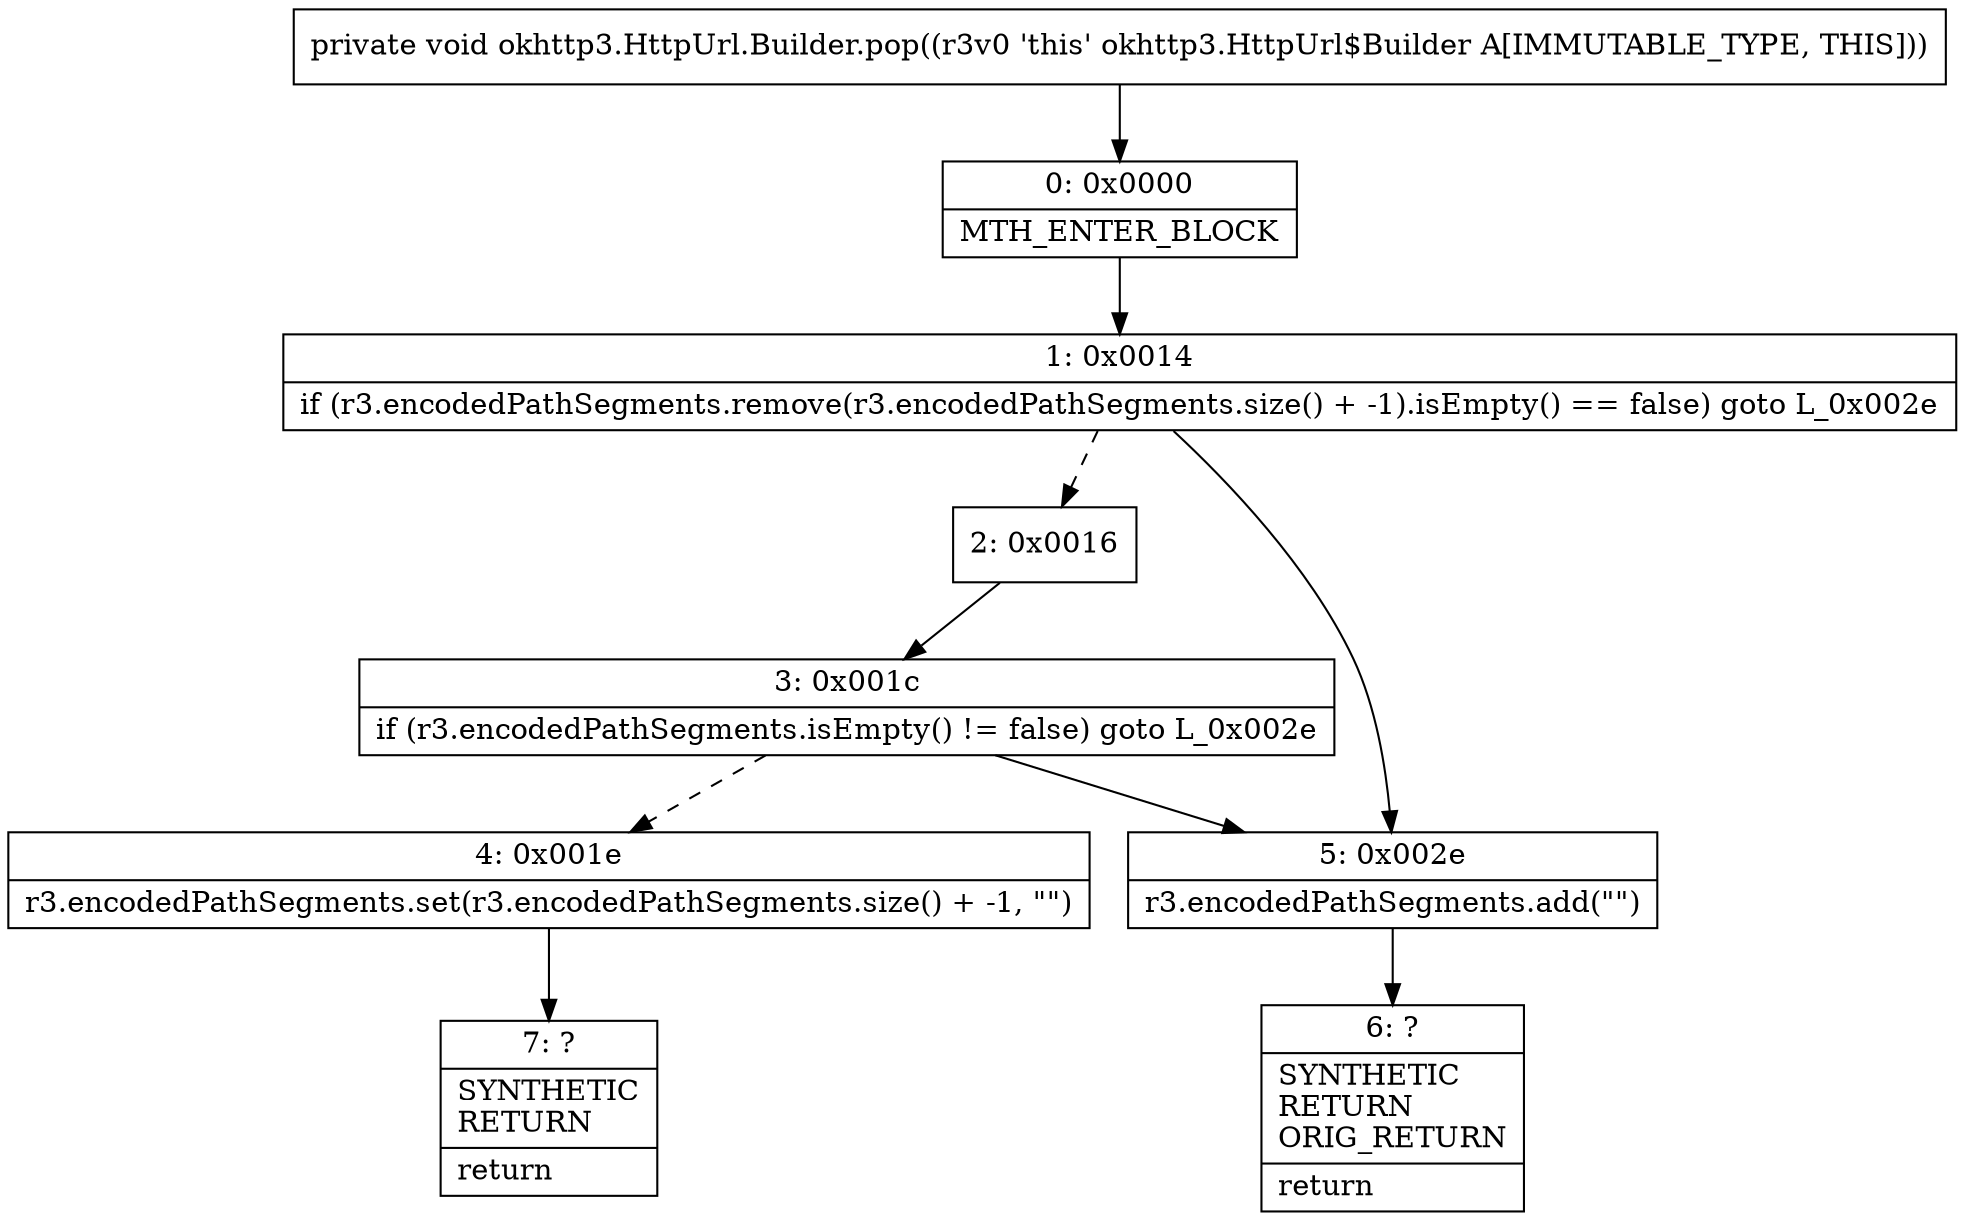 digraph "CFG forokhttp3.HttpUrl.Builder.pop()V" {
Node_0 [shape=record,label="{0\:\ 0x0000|MTH_ENTER_BLOCK\l}"];
Node_1 [shape=record,label="{1\:\ 0x0014|if (r3.encodedPathSegments.remove(r3.encodedPathSegments.size() + \-1).isEmpty() == false) goto L_0x002e\l}"];
Node_2 [shape=record,label="{2\:\ 0x0016}"];
Node_3 [shape=record,label="{3\:\ 0x001c|if (r3.encodedPathSegments.isEmpty() != false) goto L_0x002e\l}"];
Node_4 [shape=record,label="{4\:\ 0x001e|r3.encodedPathSegments.set(r3.encodedPathSegments.size() + \-1, \"\")\l}"];
Node_5 [shape=record,label="{5\:\ 0x002e|r3.encodedPathSegments.add(\"\")\l}"];
Node_6 [shape=record,label="{6\:\ ?|SYNTHETIC\lRETURN\lORIG_RETURN\l|return\l}"];
Node_7 [shape=record,label="{7\:\ ?|SYNTHETIC\lRETURN\l|return\l}"];
MethodNode[shape=record,label="{private void okhttp3.HttpUrl.Builder.pop((r3v0 'this' okhttp3.HttpUrl$Builder A[IMMUTABLE_TYPE, THIS])) }"];
MethodNode -> Node_0;
Node_0 -> Node_1;
Node_1 -> Node_2[style=dashed];
Node_1 -> Node_5;
Node_2 -> Node_3;
Node_3 -> Node_4[style=dashed];
Node_3 -> Node_5;
Node_4 -> Node_7;
Node_5 -> Node_6;
}

